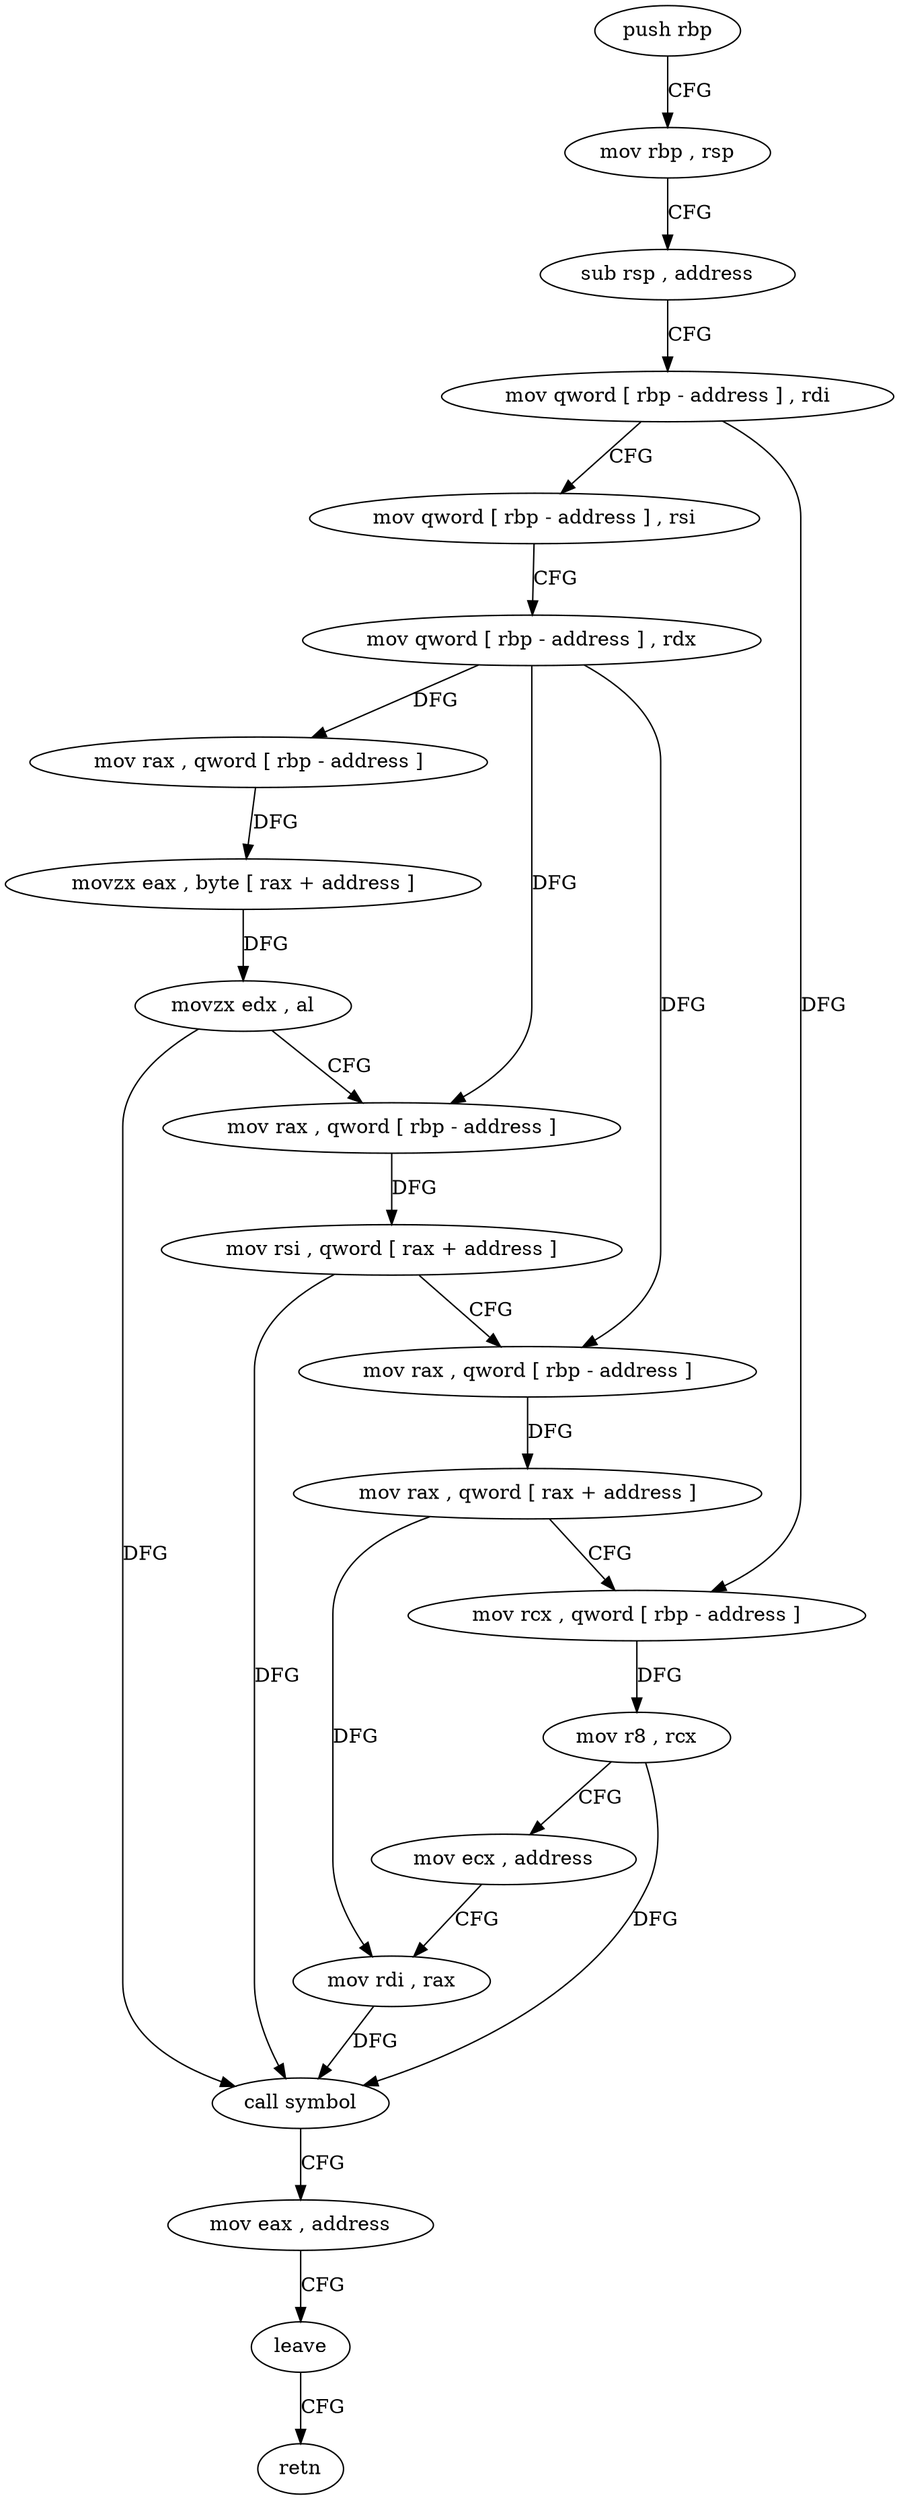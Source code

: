 digraph "func" {
"4219391" [label = "push rbp" ]
"4219392" [label = "mov rbp , rsp" ]
"4219395" [label = "sub rsp , address" ]
"4219399" [label = "mov qword [ rbp - address ] , rdi" ]
"4219403" [label = "mov qword [ rbp - address ] , rsi" ]
"4219407" [label = "mov qword [ rbp - address ] , rdx" ]
"4219411" [label = "mov rax , qword [ rbp - address ]" ]
"4219415" [label = "movzx eax , byte [ rax + address ]" ]
"4219419" [label = "movzx edx , al" ]
"4219422" [label = "mov rax , qword [ rbp - address ]" ]
"4219426" [label = "mov rsi , qword [ rax + address ]" ]
"4219430" [label = "mov rax , qword [ rbp - address ]" ]
"4219434" [label = "mov rax , qword [ rax + address ]" ]
"4219438" [label = "mov rcx , qword [ rbp - address ]" ]
"4219442" [label = "mov r8 , rcx" ]
"4219445" [label = "mov ecx , address" ]
"4219450" [label = "mov rdi , rax" ]
"4219453" [label = "call symbol" ]
"4219458" [label = "mov eax , address" ]
"4219463" [label = "leave" ]
"4219464" [label = "retn" ]
"4219391" -> "4219392" [ label = "CFG" ]
"4219392" -> "4219395" [ label = "CFG" ]
"4219395" -> "4219399" [ label = "CFG" ]
"4219399" -> "4219403" [ label = "CFG" ]
"4219399" -> "4219438" [ label = "DFG" ]
"4219403" -> "4219407" [ label = "CFG" ]
"4219407" -> "4219411" [ label = "DFG" ]
"4219407" -> "4219422" [ label = "DFG" ]
"4219407" -> "4219430" [ label = "DFG" ]
"4219411" -> "4219415" [ label = "DFG" ]
"4219415" -> "4219419" [ label = "DFG" ]
"4219419" -> "4219422" [ label = "CFG" ]
"4219419" -> "4219453" [ label = "DFG" ]
"4219422" -> "4219426" [ label = "DFG" ]
"4219426" -> "4219430" [ label = "CFG" ]
"4219426" -> "4219453" [ label = "DFG" ]
"4219430" -> "4219434" [ label = "DFG" ]
"4219434" -> "4219438" [ label = "CFG" ]
"4219434" -> "4219450" [ label = "DFG" ]
"4219438" -> "4219442" [ label = "DFG" ]
"4219442" -> "4219445" [ label = "CFG" ]
"4219442" -> "4219453" [ label = "DFG" ]
"4219445" -> "4219450" [ label = "CFG" ]
"4219450" -> "4219453" [ label = "DFG" ]
"4219453" -> "4219458" [ label = "CFG" ]
"4219458" -> "4219463" [ label = "CFG" ]
"4219463" -> "4219464" [ label = "CFG" ]
}
